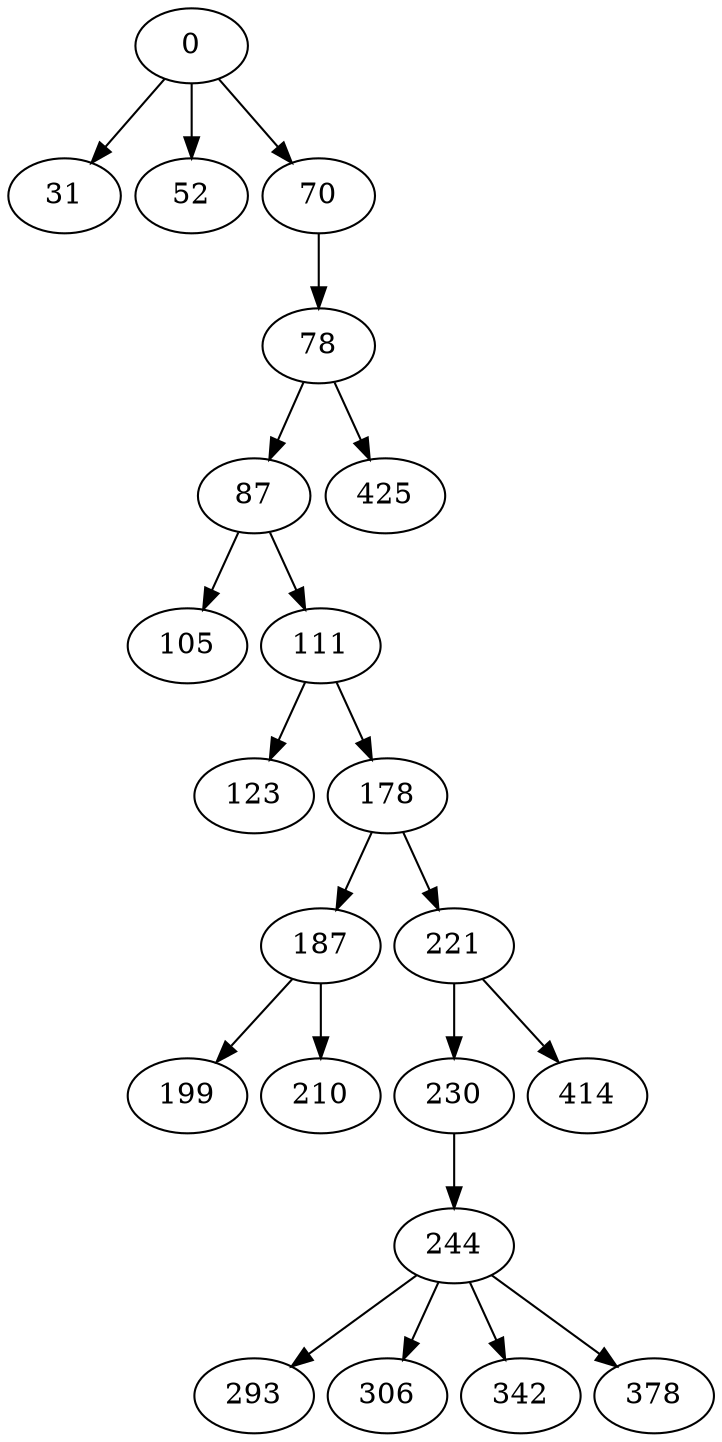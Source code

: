 digraph tree
{
	size="7.5,10"; 
	ratio=auto;
	node [fixedsize=false]; 
	nodesep=0.1;
	0 [label="0"];
	1 [label="31"];
	2 [label="52"];
	3 [label="70"];
	0 -> { 1; 2; 3; };
	1 [label="31"];
	2 [label="52"];
	3 [label="70"];
	4 [label="78"];
	3 -> { 4; };
	4 [label="78"];
	5 [label="87"];
	21 [label="425"];
	4 -> { 5; 21; };
	5 [label="87"];
	6 [label="105"];
	7 [label="111"];
	5 -> { 6; 7; };
	6 [label="105"];
	7 [label="111"];
	8 [label="123"];
	9 [label="178"];
	7 -> { 8; 9; };
	8 [label="123"];
	9 [label="178"];
	10 [label="187"];
	13 [label="221"];
	9 -> { 10; 13; };
	10 [label="187"];
	11 [label="199"];
	12 [label="210"];
	10 -> { 11; 12; };
	11 [label="199"];
	12 [label="210"];
	13 [label="221"];
	14 [label="230"];
	20 [label="414"];
	13 -> { 14; 20; };
	14 [label="230"];
	15 [label="244"];
	14 -> { 15; };
	15 [label="244"];
	16 [label="293"];
	17 [label="306"];
	18 [label="342"];
	19 [label="378"];
	15 -> { 16; 17; 18; 19; };
	16 [label="293"];
	17 [label="306"];
	18 [label="342"];
	19 [label="378"];
	20 [label="414"];
	21 [label="425"];
}
